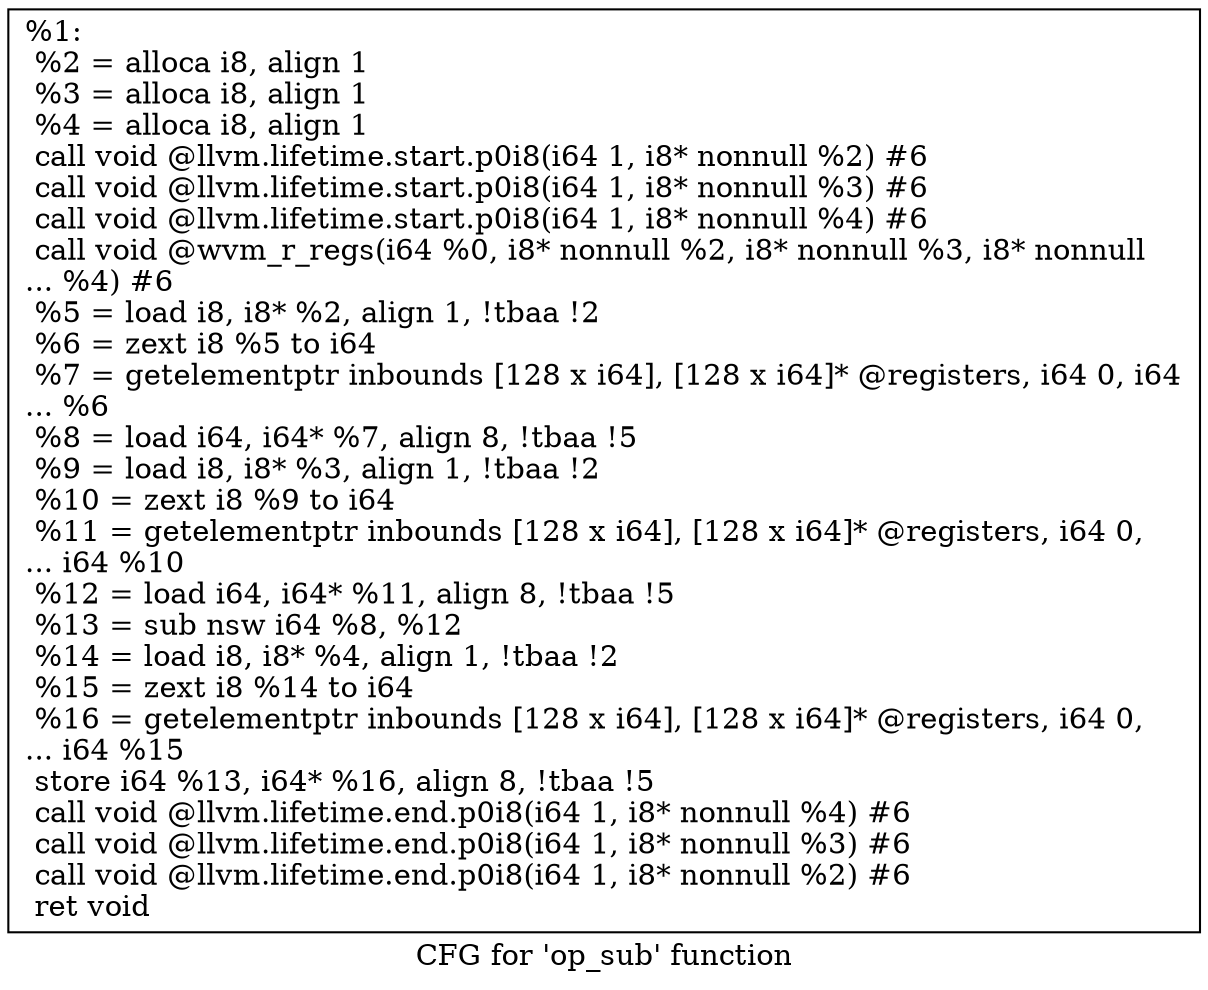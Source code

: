 digraph "CFG for 'op_sub' function" {
	label="CFG for 'op_sub' function";

	Node0x7f8ef0d217a0 [shape=record,label="{%1:\l  %2 = alloca i8, align 1\l  %3 = alloca i8, align 1\l  %4 = alloca i8, align 1\l  call void @llvm.lifetime.start.p0i8(i64 1, i8* nonnull %2) #6\l  call void @llvm.lifetime.start.p0i8(i64 1, i8* nonnull %3) #6\l  call void @llvm.lifetime.start.p0i8(i64 1, i8* nonnull %4) #6\l  call void @wvm_r_regs(i64 %0, i8* nonnull %2, i8* nonnull %3, i8* nonnull\l... %4) #6\l  %5 = load i8, i8* %2, align 1, !tbaa !2\l  %6 = zext i8 %5 to i64\l  %7 = getelementptr inbounds [128 x i64], [128 x i64]* @registers, i64 0, i64\l... %6\l  %8 = load i64, i64* %7, align 8, !tbaa !5\l  %9 = load i8, i8* %3, align 1, !tbaa !2\l  %10 = zext i8 %9 to i64\l  %11 = getelementptr inbounds [128 x i64], [128 x i64]* @registers, i64 0,\l... i64 %10\l  %12 = load i64, i64* %11, align 8, !tbaa !5\l  %13 = sub nsw i64 %8, %12\l  %14 = load i8, i8* %4, align 1, !tbaa !2\l  %15 = zext i8 %14 to i64\l  %16 = getelementptr inbounds [128 x i64], [128 x i64]* @registers, i64 0,\l... i64 %15\l  store i64 %13, i64* %16, align 8, !tbaa !5\l  call void @llvm.lifetime.end.p0i8(i64 1, i8* nonnull %4) #6\l  call void @llvm.lifetime.end.p0i8(i64 1, i8* nonnull %3) #6\l  call void @llvm.lifetime.end.p0i8(i64 1, i8* nonnull %2) #6\l  ret void\l}"];
}
